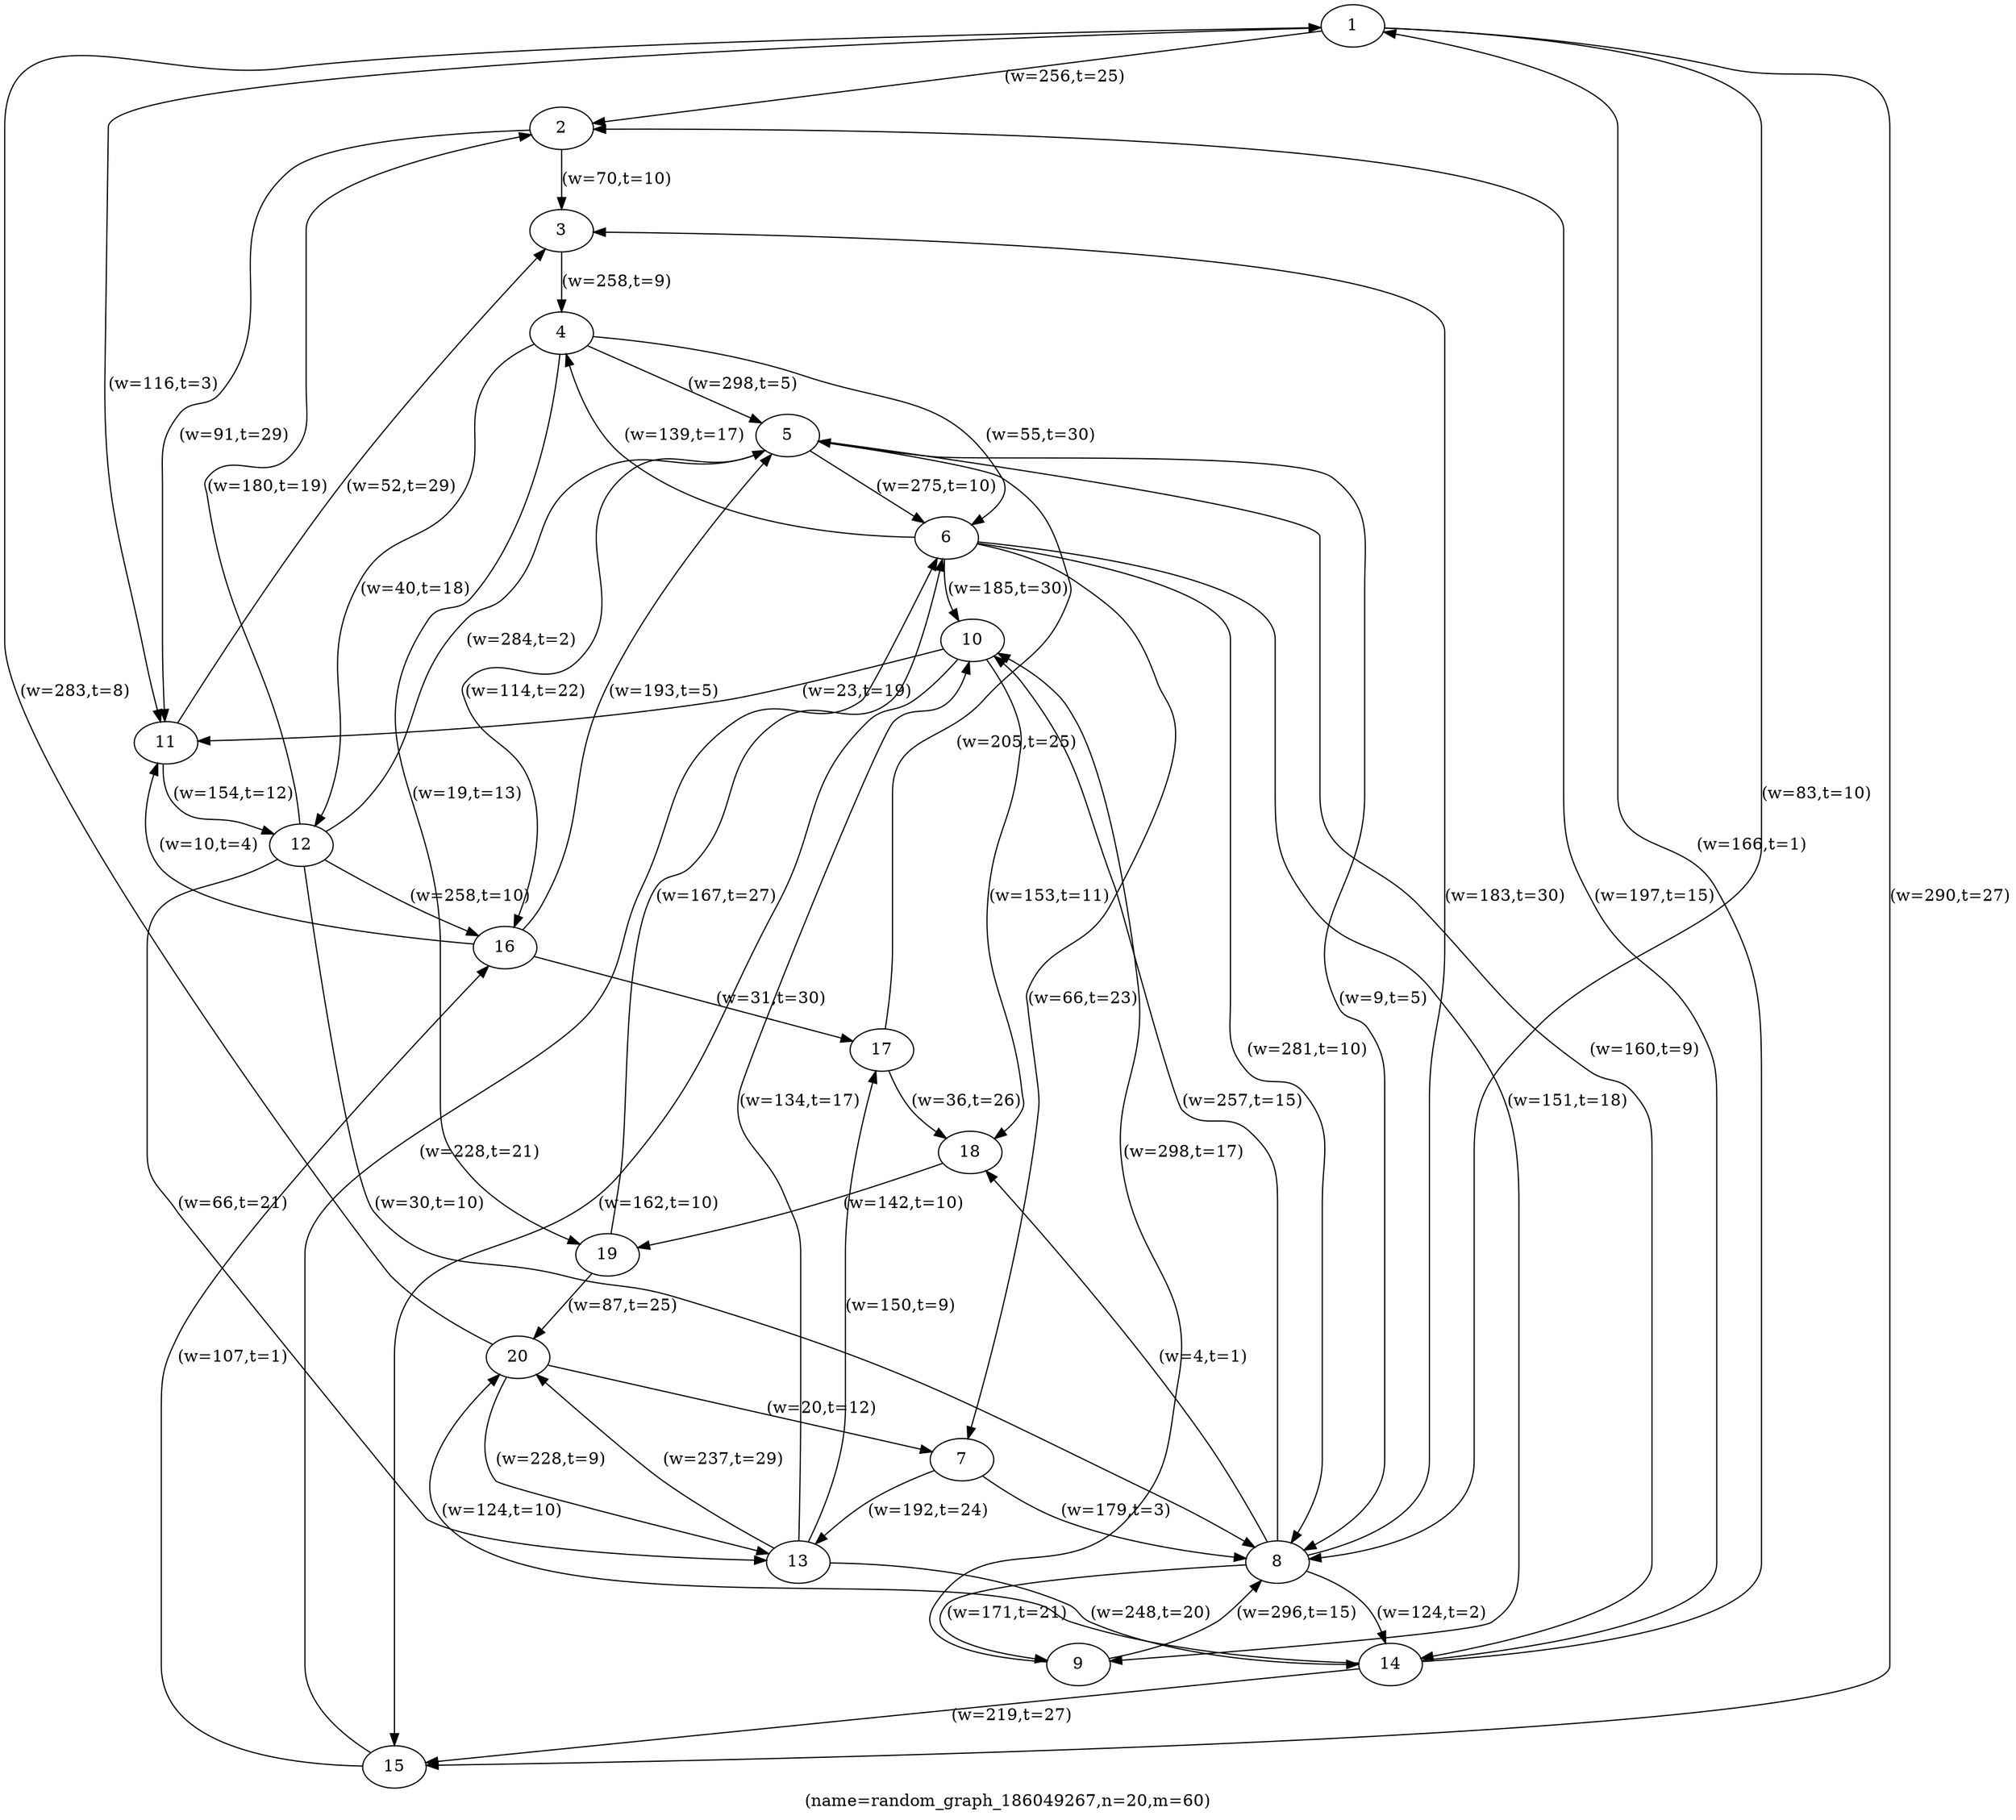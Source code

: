 digraph random_graph_186049267 {
label="(name=random_graph_186049267,n=20,m=60)";
	1 -> 2 [label="(w=256,t=25)"];
	2 -> 3 [label="(w=70,t=10)"];
	3 -> 4 [label="(w=258,t=9)"];
	4 -> 5 [label="(w=298,t=5)"];
	5 -> 6 [label="(w=275,t=10)"];
	6 -> 7 [label="(w=66,t=23)"];
	7 -> 8 [label="(w=179,t=3)"];
	8 -> 9 [label="(w=171,t=21)"];
	9 -> 10 [label="(w=298,t=17)"];
	10 -> 11 [label="(w=23,t=19)"];
	11 -> 12 [label="(w=154,t=12)"];
	12 -> 13 [label="(w=66,t=21)"];
	13 -> 14 [label="(w=248,t=20)"];
	14 -> 15 [label="(w=219,t=27)"];
	15 -> 16 [label="(w=107,t=1)"];
	16 -> 17 [label="(w=31,t=30)"];
	17 -> 18 [label="(w=36,t=26)"];
	18 -> 19 [label="(w=142,t=10)"];
	19 -> 20 [label="(w=87,t=25)"];
	20 -> 1 [label="(w=283,t=8)"];
	6 -> 8 [label="(w=281,t=10)"];
	17 -> 5 [label="(w=205,t=25)"];
	13 -> 10 [label="(w=134,t=17)"];
	5 -> 14 [label="(w=160,t=9)"];
	15 -> 6 [label="(w=228,t=21)"];
	1 -> 11 [label="(w=116,t=3)"];
	11 -> 3 [label="(w=52,t=29)"];
	6 -> 10 [label="(w=185,t=30)"];
	20 -> 7 [label="(w=20,t=12)"];
	5 -> 8 [label="(w=9,t=5)"];
	8 -> 18 [label="(w=4,t=1)"];
	9 -> 8 [label="(w=296,t=15)"];
	13 -> 20 [label="(w=237,t=29)"];
	12 -> 2 [label="(w=180,t=19)"];
	14 -> 1 [label="(w=166,t=1)"];
	6 -> 4 [label="(w=139,t=17)"];
	8 -> 3 [label="(w=183,t=30)"];
	1 -> 8 [label="(w=83,t=10)"];
	16 -> 11 [label="(w=10,t=4)"];
	10 -> 18 [label="(w=153,t=11)"];
	12 -> 5 [label="(w=284,t=2)"];
	2 -> 11 [label="(w=91,t=29)"];
	4 -> 6 [label="(w=55,t=30)"];
	8 -> 14 [label="(w=124,t=2)"];
	12 -> 8 [label="(w=30,t=10)"];
	14 -> 20 [label="(w=124,t=10)"];
	4 -> 19 [label="(w=19,t=13)"];
	6 -> 9 [label="(w=151,t=18)"];
	13 -> 17 [label="(w=150,t=9)"];
	4 -> 12 [label="(w=40,t=18)"];
	8 -> 10 [label="(w=257,t=15)"];
	14 -> 2 [label="(w=197,t=15)"];
	1 -> 15 [label="(w=290,t=27)"];
	5 -> 16 [label="(w=114,t=22)"];
	16 -> 5 [label="(w=193,t=5)"];
	20 -> 13 [label="(w=228,t=9)"];
	10 -> 15 [label="(w=162,t=10)"];
	7 -> 13 [label="(w=192,t=24)"];
	19 -> 6 [label="(w=167,t=27)"];
	12 -> 16 [label="(w=258,t=10)"];
11 [label="11"];
7 [label="7"];
17 [label="17"];
2 [label="2"];
1 [label="1"];
18 [label="18"];
16 [label="16"];
13 [label="13"];
6 [label="6"];
3 [label="3"];
9 [label="9"];
12 [label="12"];
20 [label="20"];
14 [label="14"];
15 [label="15"];
8 [label="8"];
4 [label="4"];
19 [label="19"];
10 [label="10"];
5 [label="5"];
}
